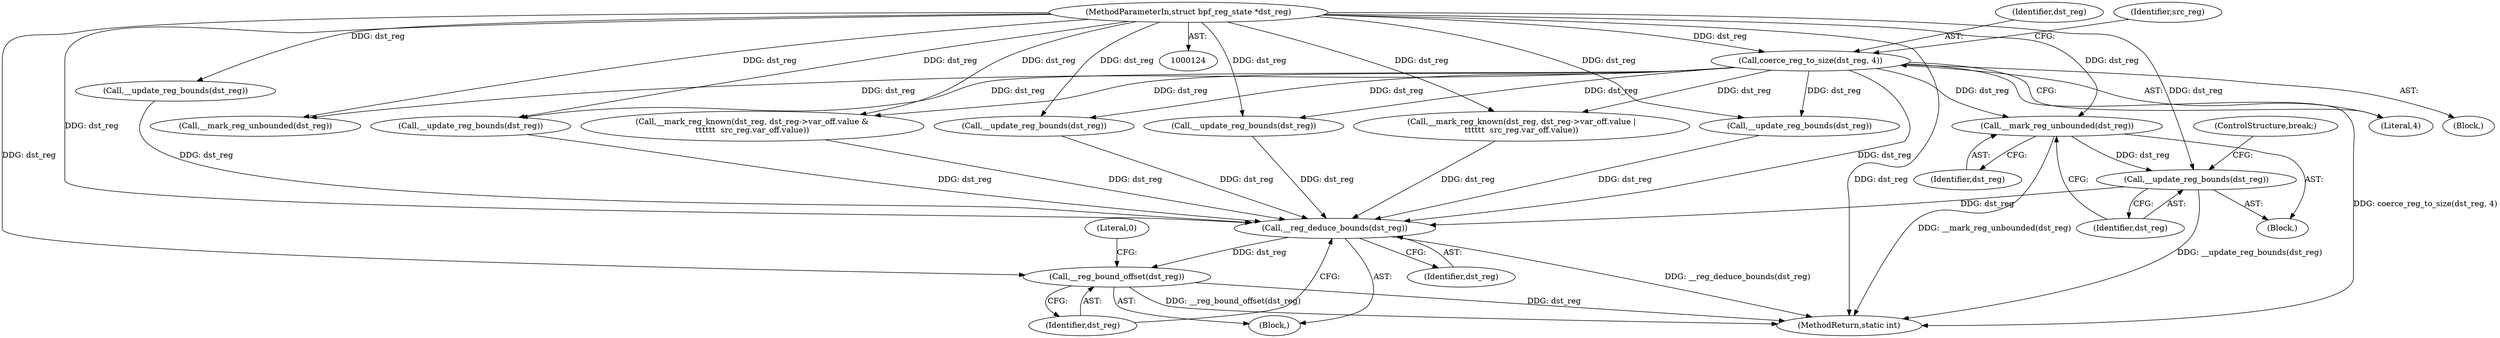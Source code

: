 digraph "0_linux_468f6eafa6c44cb2c5d8aad35e12f06c240a812a@pointer" {
"1000385" [label="(Call,__mark_reg_unbounded(dst_reg))"];
"1000156" [label="(Call,coerce_reg_to_size(dst_reg, 4))"];
"1000127" [label="(MethodParameterIn,struct bpf_reg_state *dst_reg)"];
"1000387" [label="(Call,__update_reg_bounds(dst_reg))"];
"1000765" [label="(Call,__reg_deduce_bounds(dst_reg))"];
"1000767" [label="(Call,__reg_bound_offset(dst_reg))"];
"1000157" [label="(Identifier,dst_reg)"];
"1000158" [label="(Literal,4)"];
"1000767" [label="(Call,__reg_bound_offset(dst_reg))"];
"1000545" [label="(Call,__mark_reg_known(dst_reg, dst_reg->var_off.value |\n\t\t\t\t\t\t  src_reg.var_off.value))"];
"1000699" [label="(Call,__update_reg_bounds(dst_reg))"];
"1000536" [label="(Call,__update_reg_bounds(dst_reg))"];
"1000401" [label="(Call,__mark_reg_unbounded(dst_reg))"];
"1000765" [label="(Call,__reg_deduce_bounds(dst_reg))"];
"1000754" [label="(Call,__update_reg_bounds(dst_reg))"];
"1000129" [label="(Block,)"];
"1000161" [label="(Identifier,src_reg)"];
"1000386" [label="(Identifier,dst_reg)"];
"1000156" [label="(Call,coerce_reg_to_size(dst_reg, 4))"];
"1000766" [label="(Identifier,dst_reg)"];
"1000388" [label="(Identifier,dst_reg)"];
"1000771" [label="(MethodReturn,static int)"];
"1000768" [label="(Identifier,dst_reg)"];
"1000403" [label="(Call,__update_reg_bounds(dst_reg))"];
"1000456" [label="(Call,__mark_reg_known(dst_reg, dst_reg->var_off.value &\n\t\t\t\t\t\t  src_reg.var_off.value))"];
"1000384" [label="(Block,)"];
"1000127" [label="(MethodParameterIn,struct bpf_reg_state *dst_reg)"];
"1000155" [label="(Block,)"];
"1000387" [label="(Call,__update_reg_bounds(dst_reg))"];
"1000631" [label="(Call,__update_reg_bounds(dst_reg))"];
"1000385" [label="(Call,__mark_reg_unbounded(dst_reg))"];
"1000389" [label="(ControlStructure,break;)"];
"1000770" [label="(Literal,0)"];
"1000385" -> "1000384"  [label="AST: "];
"1000385" -> "1000386"  [label="CFG: "];
"1000386" -> "1000385"  [label="AST: "];
"1000388" -> "1000385"  [label="CFG: "];
"1000385" -> "1000771"  [label="DDG: __mark_reg_unbounded(dst_reg)"];
"1000156" -> "1000385"  [label="DDG: dst_reg"];
"1000127" -> "1000385"  [label="DDG: dst_reg"];
"1000385" -> "1000387"  [label="DDG: dst_reg"];
"1000156" -> "1000155"  [label="AST: "];
"1000156" -> "1000158"  [label="CFG: "];
"1000157" -> "1000156"  [label="AST: "];
"1000158" -> "1000156"  [label="AST: "];
"1000161" -> "1000156"  [label="CFG: "];
"1000156" -> "1000771"  [label="DDG: coerce_reg_to_size(dst_reg, 4)"];
"1000127" -> "1000156"  [label="DDG: dst_reg"];
"1000156" -> "1000401"  [label="DDG: dst_reg"];
"1000156" -> "1000456"  [label="DDG: dst_reg"];
"1000156" -> "1000536"  [label="DDG: dst_reg"];
"1000156" -> "1000545"  [label="DDG: dst_reg"];
"1000156" -> "1000631"  [label="DDG: dst_reg"];
"1000156" -> "1000699"  [label="DDG: dst_reg"];
"1000156" -> "1000754"  [label="DDG: dst_reg"];
"1000156" -> "1000765"  [label="DDG: dst_reg"];
"1000127" -> "1000124"  [label="AST: "];
"1000127" -> "1000771"  [label="DDG: dst_reg"];
"1000127" -> "1000387"  [label="DDG: dst_reg"];
"1000127" -> "1000401"  [label="DDG: dst_reg"];
"1000127" -> "1000403"  [label="DDG: dst_reg"];
"1000127" -> "1000456"  [label="DDG: dst_reg"];
"1000127" -> "1000536"  [label="DDG: dst_reg"];
"1000127" -> "1000545"  [label="DDG: dst_reg"];
"1000127" -> "1000631"  [label="DDG: dst_reg"];
"1000127" -> "1000699"  [label="DDG: dst_reg"];
"1000127" -> "1000754"  [label="DDG: dst_reg"];
"1000127" -> "1000765"  [label="DDG: dst_reg"];
"1000127" -> "1000767"  [label="DDG: dst_reg"];
"1000387" -> "1000384"  [label="AST: "];
"1000387" -> "1000388"  [label="CFG: "];
"1000388" -> "1000387"  [label="AST: "];
"1000389" -> "1000387"  [label="CFG: "];
"1000387" -> "1000771"  [label="DDG: __update_reg_bounds(dst_reg)"];
"1000387" -> "1000765"  [label="DDG: dst_reg"];
"1000765" -> "1000129"  [label="AST: "];
"1000765" -> "1000766"  [label="CFG: "];
"1000766" -> "1000765"  [label="AST: "];
"1000768" -> "1000765"  [label="CFG: "];
"1000765" -> "1000771"  [label="DDG: __reg_deduce_bounds(dst_reg)"];
"1000699" -> "1000765"  [label="DDG: dst_reg"];
"1000403" -> "1000765"  [label="DDG: dst_reg"];
"1000545" -> "1000765"  [label="DDG: dst_reg"];
"1000754" -> "1000765"  [label="DDG: dst_reg"];
"1000536" -> "1000765"  [label="DDG: dst_reg"];
"1000456" -> "1000765"  [label="DDG: dst_reg"];
"1000631" -> "1000765"  [label="DDG: dst_reg"];
"1000765" -> "1000767"  [label="DDG: dst_reg"];
"1000767" -> "1000129"  [label="AST: "];
"1000767" -> "1000768"  [label="CFG: "];
"1000768" -> "1000767"  [label="AST: "];
"1000770" -> "1000767"  [label="CFG: "];
"1000767" -> "1000771"  [label="DDG: __reg_bound_offset(dst_reg)"];
"1000767" -> "1000771"  [label="DDG: dst_reg"];
}
